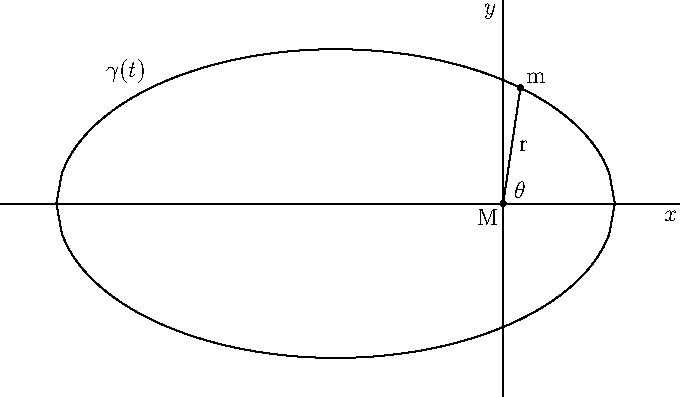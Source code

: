 size(12cm,7cm,IgnoreAspect);
import graph;

xlimits(-9,3);
ylimits(-5,5);

xaxis("$x$");
yaxis("$y$");

real f1(real x) {return 4*sqrt(1 - (x+3)^2/25);}
real f2(real x) {return -4*sqrt(1 - (x+3)^2/25);}

draw(graph(f1,-8,2));
draw(graph(f2,-8,2));

draw((0,0)--(0.31,3));

dot((0,0));
dot((0.31,3));

label("M",(0,0),SW);
label("m",(0.31,3),NE);
label("$\gamma(t)$",(-6.31,3),NW);
label("r",(0.15,1.5),E);
label("$\theta$",(0.1,0),NE);

